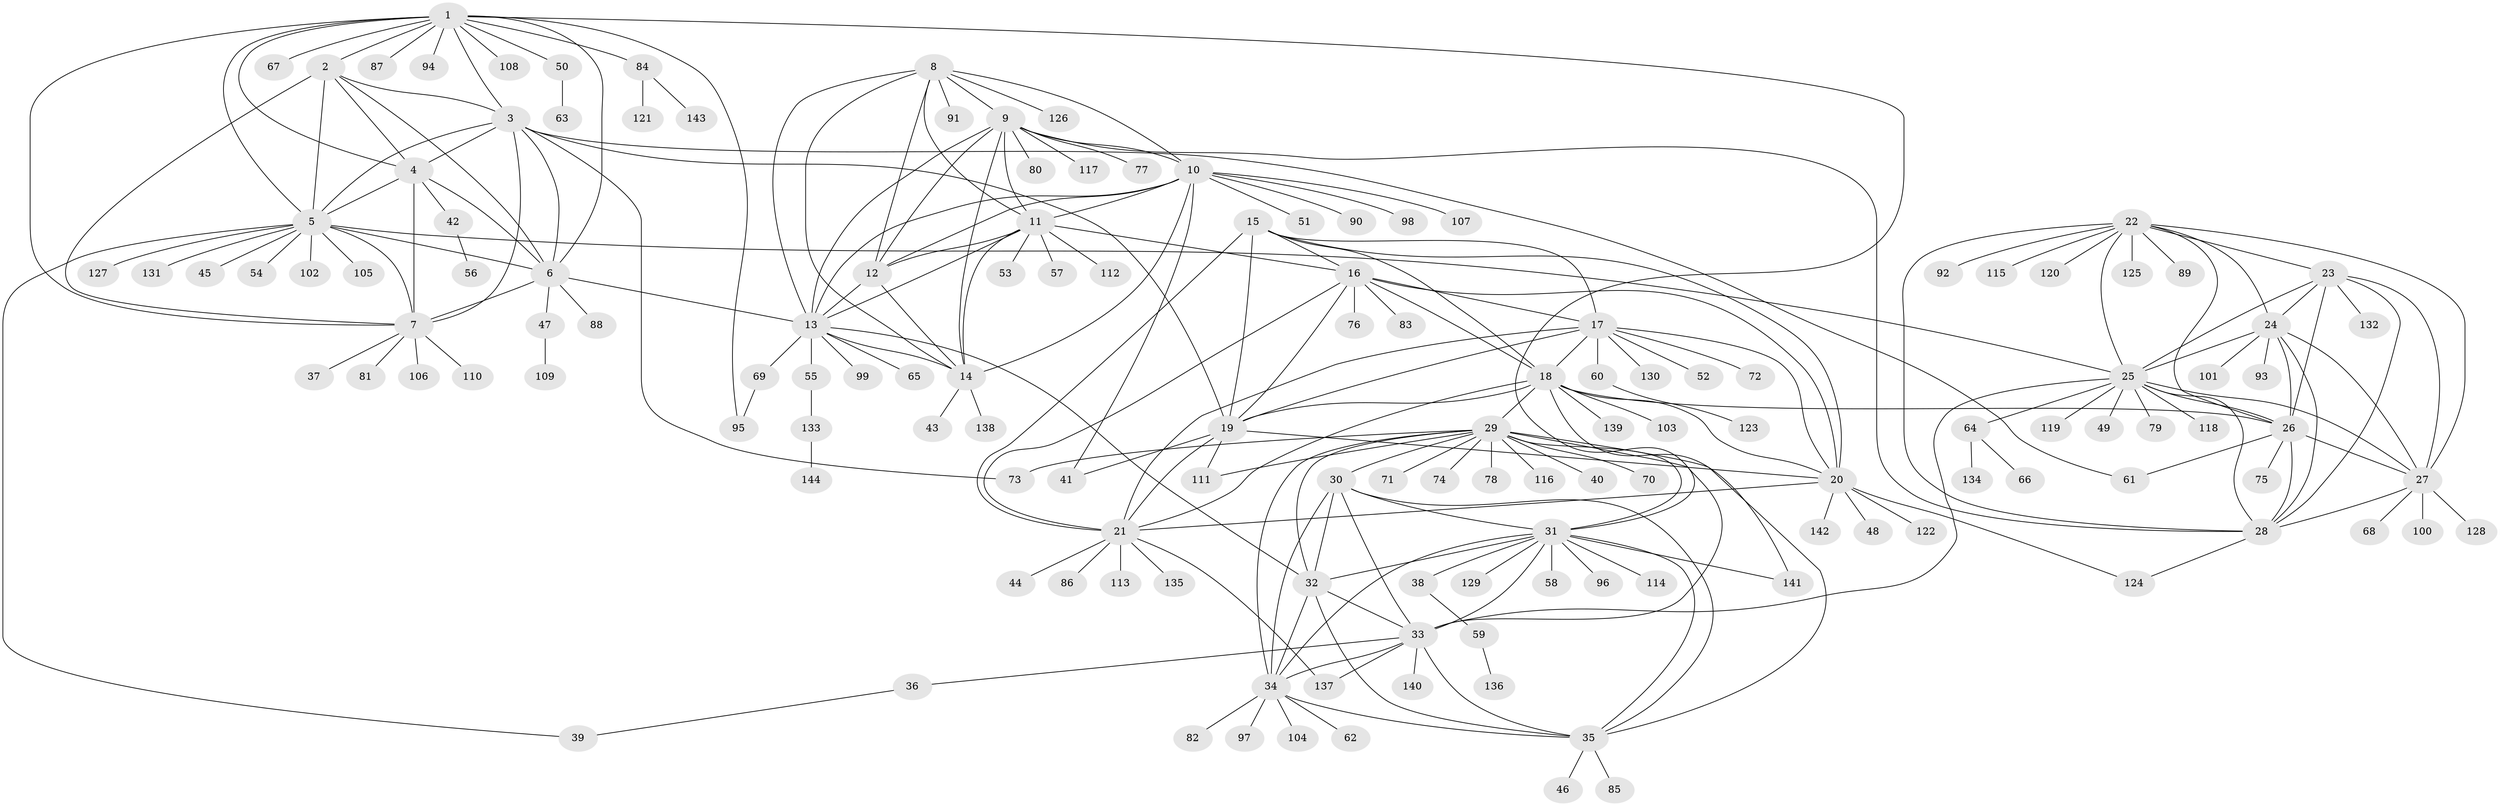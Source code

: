 // coarse degree distribution, {22: 0.017241379310344827, 4: 0.017241379310344827, 10: 0.034482758620689655, 9: 0.02586206896551724, 11: 0.008620689655172414, 12: 0.008620689655172414, 8: 0.0603448275862069, 7: 0.02586206896551724, 6: 0.02586206896551724, 20: 0.008620689655172414, 2: 0.1206896551724138, 1: 0.6379310344827587, 3: 0.008620689655172414}
// Generated by graph-tools (version 1.1) at 2025/42/03/06/25 10:42:07]
// undirected, 144 vertices, 233 edges
graph export_dot {
graph [start="1"]
  node [color=gray90,style=filled];
  1;
  2;
  3;
  4;
  5;
  6;
  7;
  8;
  9;
  10;
  11;
  12;
  13;
  14;
  15;
  16;
  17;
  18;
  19;
  20;
  21;
  22;
  23;
  24;
  25;
  26;
  27;
  28;
  29;
  30;
  31;
  32;
  33;
  34;
  35;
  36;
  37;
  38;
  39;
  40;
  41;
  42;
  43;
  44;
  45;
  46;
  47;
  48;
  49;
  50;
  51;
  52;
  53;
  54;
  55;
  56;
  57;
  58;
  59;
  60;
  61;
  62;
  63;
  64;
  65;
  66;
  67;
  68;
  69;
  70;
  71;
  72;
  73;
  74;
  75;
  76;
  77;
  78;
  79;
  80;
  81;
  82;
  83;
  84;
  85;
  86;
  87;
  88;
  89;
  90;
  91;
  92;
  93;
  94;
  95;
  96;
  97;
  98;
  99;
  100;
  101;
  102;
  103;
  104;
  105;
  106;
  107;
  108;
  109;
  110;
  111;
  112;
  113;
  114;
  115;
  116;
  117;
  118;
  119;
  120;
  121;
  122;
  123;
  124;
  125;
  126;
  127;
  128;
  129;
  130;
  131;
  132;
  133;
  134;
  135;
  136;
  137;
  138;
  139;
  140;
  141;
  142;
  143;
  144;
  1 -- 2;
  1 -- 3;
  1 -- 4;
  1 -- 5;
  1 -- 6;
  1 -- 7;
  1 -- 31;
  1 -- 50;
  1 -- 67;
  1 -- 84;
  1 -- 87;
  1 -- 94;
  1 -- 95;
  1 -- 108;
  2 -- 3;
  2 -- 4;
  2 -- 5;
  2 -- 6;
  2 -- 7;
  3 -- 4;
  3 -- 5;
  3 -- 6;
  3 -- 7;
  3 -- 19;
  3 -- 61;
  3 -- 73;
  4 -- 5;
  4 -- 6;
  4 -- 7;
  4 -- 42;
  5 -- 6;
  5 -- 7;
  5 -- 25;
  5 -- 39;
  5 -- 45;
  5 -- 54;
  5 -- 102;
  5 -- 105;
  5 -- 127;
  5 -- 131;
  6 -- 7;
  6 -- 13;
  6 -- 47;
  6 -- 88;
  7 -- 37;
  7 -- 81;
  7 -- 106;
  7 -- 110;
  8 -- 9;
  8 -- 10;
  8 -- 11;
  8 -- 12;
  8 -- 13;
  8 -- 14;
  8 -- 91;
  8 -- 126;
  9 -- 10;
  9 -- 11;
  9 -- 12;
  9 -- 13;
  9 -- 14;
  9 -- 28;
  9 -- 77;
  9 -- 80;
  9 -- 117;
  10 -- 11;
  10 -- 12;
  10 -- 13;
  10 -- 14;
  10 -- 41;
  10 -- 51;
  10 -- 90;
  10 -- 98;
  10 -- 107;
  11 -- 12;
  11 -- 13;
  11 -- 14;
  11 -- 16;
  11 -- 53;
  11 -- 57;
  11 -- 112;
  12 -- 13;
  12 -- 14;
  13 -- 14;
  13 -- 32;
  13 -- 55;
  13 -- 65;
  13 -- 69;
  13 -- 99;
  14 -- 43;
  14 -- 138;
  15 -- 16;
  15 -- 17;
  15 -- 18;
  15 -- 19;
  15 -- 20;
  15 -- 21;
  16 -- 17;
  16 -- 18;
  16 -- 19;
  16 -- 20;
  16 -- 21;
  16 -- 76;
  16 -- 83;
  17 -- 18;
  17 -- 19;
  17 -- 20;
  17 -- 21;
  17 -- 52;
  17 -- 60;
  17 -- 72;
  17 -- 130;
  18 -- 19;
  18 -- 20;
  18 -- 21;
  18 -- 26;
  18 -- 29;
  18 -- 103;
  18 -- 139;
  18 -- 141;
  19 -- 20;
  19 -- 21;
  19 -- 41;
  19 -- 111;
  20 -- 21;
  20 -- 48;
  20 -- 122;
  20 -- 124;
  20 -- 142;
  21 -- 44;
  21 -- 86;
  21 -- 113;
  21 -- 135;
  21 -- 137;
  22 -- 23;
  22 -- 24;
  22 -- 25;
  22 -- 26;
  22 -- 27;
  22 -- 28;
  22 -- 89;
  22 -- 92;
  22 -- 115;
  22 -- 120;
  22 -- 125;
  23 -- 24;
  23 -- 25;
  23 -- 26;
  23 -- 27;
  23 -- 28;
  23 -- 132;
  24 -- 25;
  24 -- 26;
  24 -- 27;
  24 -- 28;
  24 -- 93;
  24 -- 101;
  25 -- 26;
  25 -- 27;
  25 -- 28;
  25 -- 33;
  25 -- 49;
  25 -- 64;
  25 -- 79;
  25 -- 118;
  25 -- 119;
  26 -- 27;
  26 -- 28;
  26 -- 61;
  26 -- 75;
  27 -- 28;
  27 -- 68;
  27 -- 100;
  27 -- 128;
  28 -- 124;
  29 -- 30;
  29 -- 31;
  29 -- 32;
  29 -- 33;
  29 -- 34;
  29 -- 35;
  29 -- 40;
  29 -- 70;
  29 -- 71;
  29 -- 73;
  29 -- 74;
  29 -- 78;
  29 -- 111;
  29 -- 116;
  30 -- 31;
  30 -- 32;
  30 -- 33;
  30 -- 34;
  30 -- 35;
  31 -- 32;
  31 -- 33;
  31 -- 34;
  31 -- 35;
  31 -- 38;
  31 -- 58;
  31 -- 96;
  31 -- 114;
  31 -- 129;
  31 -- 141;
  32 -- 33;
  32 -- 34;
  32 -- 35;
  33 -- 34;
  33 -- 35;
  33 -- 36;
  33 -- 137;
  33 -- 140;
  34 -- 35;
  34 -- 62;
  34 -- 82;
  34 -- 97;
  34 -- 104;
  35 -- 46;
  35 -- 85;
  36 -- 39;
  38 -- 59;
  42 -- 56;
  47 -- 109;
  50 -- 63;
  55 -- 133;
  59 -- 136;
  60 -- 123;
  64 -- 66;
  64 -- 134;
  69 -- 95;
  84 -- 121;
  84 -- 143;
  133 -- 144;
}
